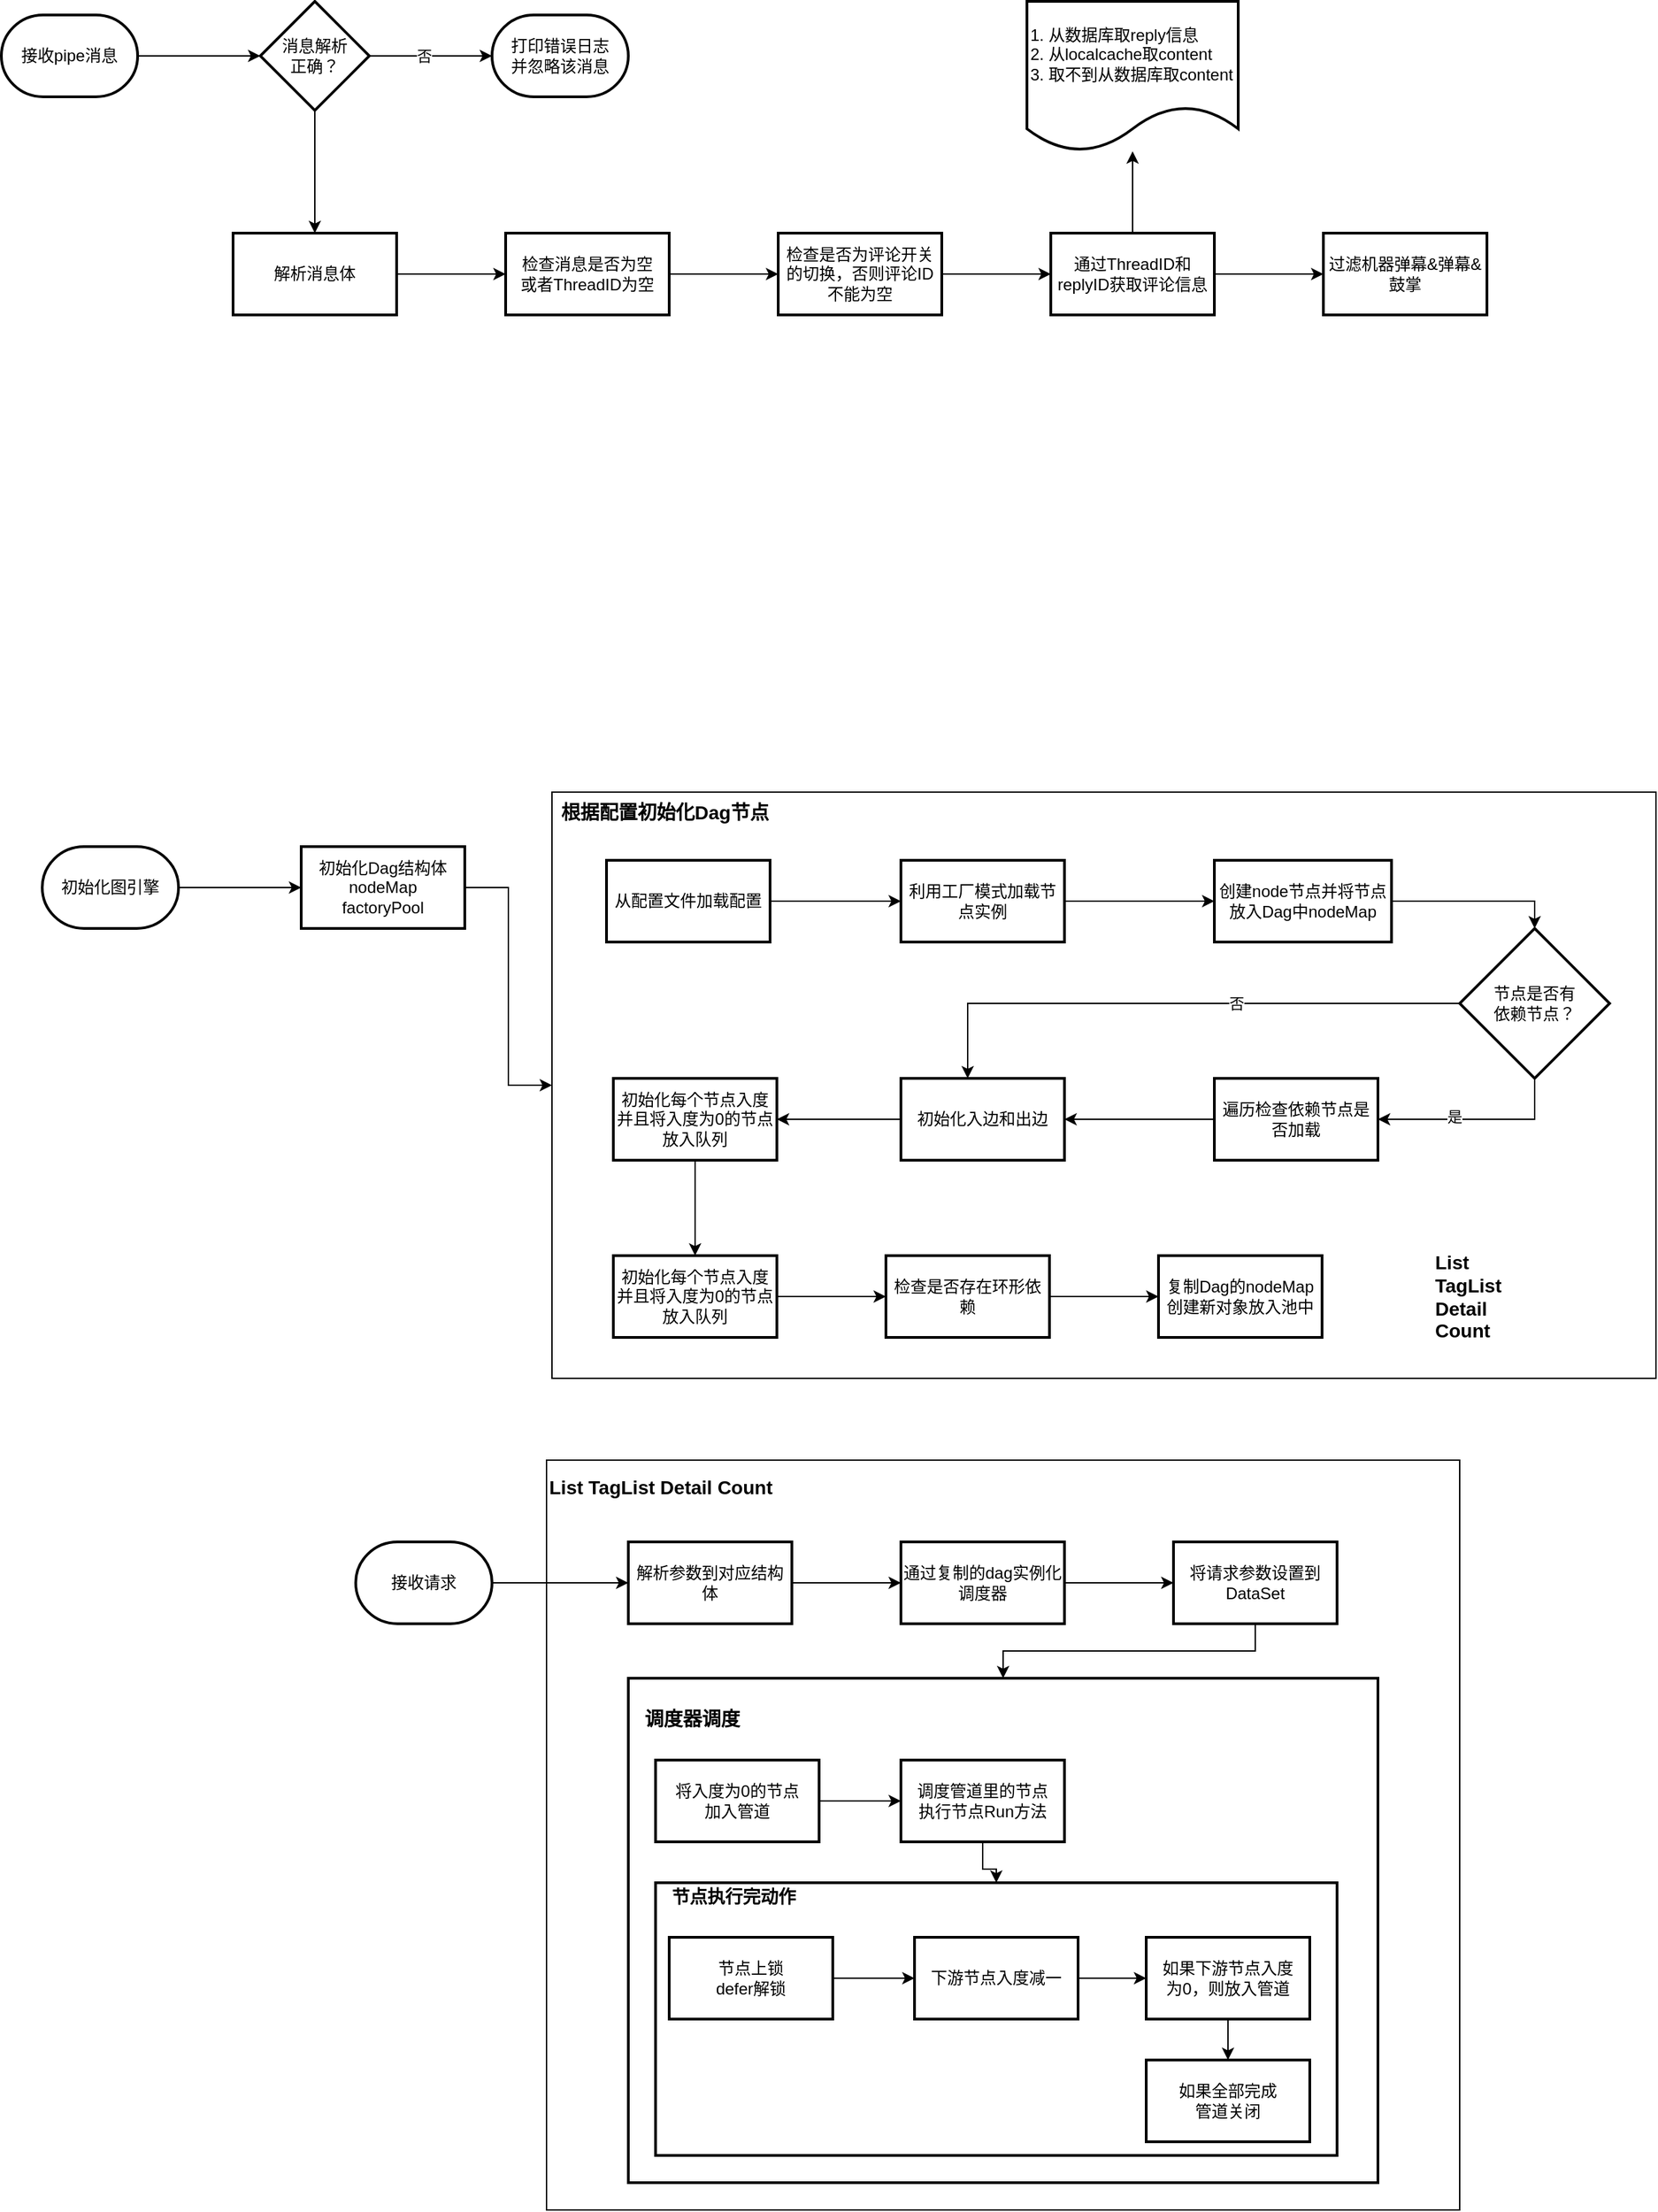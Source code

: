 <mxfile version="24.7.17">
  <diagram id="C5RBs43oDa-KdzZeNtuy" name="Page-1">
    <mxGraphModel dx="1434" dy="785" grid="1" gridSize="10" guides="1" tooltips="1" connect="1" arrows="1" fold="1" page="1" pageScale="1" pageWidth="827" pageHeight="1169" math="0" shadow="0">
      <root>
        <mxCell id="WIyWlLk6GJQsqaUBKTNV-0" />
        <mxCell id="WIyWlLk6GJQsqaUBKTNV-1" parent="WIyWlLk6GJQsqaUBKTNV-0" />
        <mxCell id="kvK9KXzb72CvA0Q4s42s-1" value="" style="rounded=0;whiteSpace=wrap;html=1;" parent="WIyWlLk6GJQsqaUBKTNV-1" vertex="1">
          <mxGeometry x="414" y="830" width="810" height="430" as="geometry" />
        </mxCell>
        <mxCell id="QK830ulVyf5u-iRMBfYN-1" value="" style="edgeStyle=orthogonalEdgeStyle;rounded=0;orthogonalLoop=1;jettySize=auto;html=1;" parent="WIyWlLk6GJQsqaUBKTNV-1" source="QK830ulVyf5u-iRMBfYN-2" target="QK830ulVyf5u-iRMBfYN-4" edge="1">
          <mxGeometry relative="1" as="geometry" />
        </mxCell>
        <mxCell id="QK830ulVyf5u-iRMBfYN-2" value="接收pipe消息" style="strokeWidth=2;html=1;shape=mxgraph.flowchart.terminator;whiteSpace=wrap;" parent="WIyWlLk6GJQsqaUBKTNV-1" vertex="1">
          <mxGeometry x="10" y="260" width="100" height="60" as="geometry" />
        </mxCell>
        <mxCell id="QK830ulVyf5u-iRMBfYN-3" value="" style="edgeStyle=orthogonalEdgeStyle;rounded=0;orthogonalLoop=1;jettySize=auto;html=1;" parent="WIyWlLk6GJQsqaUBKTNV-1" source="QK830ulVyf5u-iRMBfYN-4" target="QK830ulVyf5u-iRMBfYN-9" edge="1">
          <mxGeometry relative="1" as="geometry" />
        </mxCell>
        <mxCell id="QK830ulVyf5u-iRMBfYN-4" value="消息解析&lt;div&gt;正确？&lt;/div&gt;" style="rhombus;whiteSpace=wrap;html=1;strokeWidth=2;" parent="WIyWlLk6GJQsqaUBKTNV-1" vertex="1">
          <mxGeometry x="200" y="250" width="80" height="80" as="geometry" />
        </mxCell>
        <mxCell id="QK830ulVyf5u-iRMBfYN-5" value="打印错误日志&lt;div&gt;并忽略该消息&lt;/div&gt;" style="strokeWidth=2;html=1;shape=mxgraph.flowchart.terminator;whiteSpace=wrap;" parent="WIyWlLk6GJQsqaUBKTNV-1" vertex="1">
          <mxGeometry x="370" y="260" width="100" height="60" as="geometry" />
        </mxCell>
        <mxCell id="QK830ulVyf5u-iRMBfYN-6" style="edgeStyle=orthogonalEdgeStyle;rounded=0;orthogonalLoop=1;jettySize=auto;html=1;entryX=0;entryY=0.5;entryDx=0;entryDy=0;entryPerimeter=0;" parent="WIyWlLk6GJQsqaUBKTNV-1" source="QK830ulVyf5u-iRMBfYN-4" target="QK830ulVyf5u-iRMBfYN-5" edge="1">
          <mxGeometry relative="1" as="geometry" />
        </mxCell>
        <mxCell id="QK830ulVyf5u-iRMBfYN-7" value="否" style="edgeLabel;html=1;align=center;verticalAlign=middle;resizable=0;points=[];" parent="QK830ulVyf5u-iRMBfYN-6" vertex="1" connectable="0">
          <mxGeometry x="-0.387" y="-1" relative="1" as="geometry">
            <mxPoint x="12" y="-1" as="offset" />
          </mxGeometry>
        </mxCell>
        <mxCell id="QK830ulVyf5u-iRMBfYN-8" value="" style="edgeStyle=orthogonalEdgeStyle;rounded=0;orthogonalLoop=1;jettySize=auto;html=1;" parent="WIyWlLk6GJQsqaUBKTNV-1" source="QK830ulVyf5u-iRMBfYN-9" target="QK830ulVyf5u-iRMBfYN-11" edge="1">
          <mxGeometry relative="1" as="geometry" />
        </mxCell>
        <mxCell id="QK830ulVyf5u-iRMBfYN-9" value="解析消息体" style="whiteSpace=wrap;html=1;strokeWidth=2;" parent="WIyWlLk6GJQsqaUBKTNV-1" vertex="1">
          <mxGeometry x="180" y="420" width="120" height="60" as="geometry" />
        </mxCell>
        <mxCell id="QK830ulVyf5u-iRMBfYN-10" value="" style="edgeStyle=orthogonalEdgeStyle;rounded=0;orthogonalLoop=1;jettySize=auto;html=1;" parent="WIyWlLk6GJQsqaUBKTNV-1" source="QK830ulVyf5u-iRMBfYN-11" target="QK830ulVyf5u-iRMBfYN-13" edge="1">
          <mxGeometry relative="1" as="geometry" />
        </mxCell>
        <mxCell id="QK830ulVyf5u-iRMBfYN-11" value="检查消息是否为空&lt;div&gt;或者ThreadID为空&lt;/div&gt;" style="whiteSpace=wrap;html=1;strokeWidth=2;" parent="WIyWlLk6GJQsqaUBKTNV-1" vertex="1">
          <mxGeometry x="380" y="420" width="120" height="60" as="geometry" />
        </mxCell>
        <mxCell id="QK830ulVyf5u-iRMBfYN-12" value="" style="edgeStyle=orthogonalEdgeStyle;rounded=0;orthogonalLoop=1;jettySize=auto;html=1;" parent="WIyWlLk6GJQsqaUBKTNV-1" source="QK830ulVyf5u-iRMBfYN-13" target="QK830ulVyf5u-iRMBfYN-16" edge="1">
          <mxGeometry relative="1" as="geometry" />
        </mxCell>
        <mxCell id="QK830ulVyf5u-iRMBfYN-13" value="检查是否为评论开关的切换，否则评论ID不能为空" style="whiteSpace=wrap;html=1;strokeWidth=2;" parent="WIyWlLk6GJQsqaUBKTNV-1" vertex="1">
          <mxGeometry x="580" y="420" width="120" height="60" as="geometry" />
        </mxCell>
        <mxCell id="QK830ulVyf5u-iRMBfYN-14" value="" style="edgeStyle=orthogonalEdgeStyle;rounded=0;orthogonalLoop=1;jettySize=auto;html=1;" parent="WIyWlLk6GJQsqaUBKTNV-1" source="QK830ulVyf5u-iRMBfYN-16" target="QK830ulVyf5u-iRMBfYN-17" edge="1">
          <mxGeometry relative="1" as="geometry" />
        </mxCell>
        <mxCell id="QK830ulVyf5u-iRMBfYN-15" value="" style="edgeStyle=orthogonalEdgeStyle;rounded=0;orthogonalLoop=1;jettySize=auto;html=1;" parent="WIyWlLk6GJQsqaUBKTNV-1" source="QK830ulVyf5u-iRMBfYN-16" target="QK830ulVyf5u-iRMBfYN-18" edge="1">
          <mxGeometry relative="1" as="geometry" />
        </mxCell>
        <mxCell id="QK830ulVyf5u-iRMBfYN-16" value="通过ThreadID和replyID获取评论信息" style="whiteSpace=wrap;html=1;strokeWidth=2;" parent="WIyWlLk6GJQsqaUBKTNV-1" vertex="1">
          <mxGeometry x="780" y="420" width="120" height="60" as="geometry" />
        </mxCell>
        <mxCell id="QK830ulVyf5u-iRMBfYN-17" value="1. 从数据库取reply信息&lt;div&gt;2. 从localcache取content&lt;/div&gt;&lt;div&gt;3. 取不到从数据库取content&lt;/div&gt;" style="shape=document;whiteSpace=wrap;html=1;boundedLbl=1;strokeWidth=2;align=left;" parent="WIyWlLk6GJQsqaUBKTNV-1" vertex="1">
          <mxGeometry x="762.5" y="250" width="155" height="110" as="geometry" />
        </mxCell>
        <mxCell id="QK830ulVyf5u-iRMBfYN-18" value="过滤机器弹幕&amp;amp;弹幕&amp;amp;鼓掌" style="whiteSpace=wrap;html=1;strokeWidth=2;" parent="WIyWlLk6GJQsqaUBKTNV-1" vertex="1">
          <mxGeometry x="980" y="420" width="120" height="60" as="geometry" />
        </mxCell>
        <mxCell id="QK830ulVyf5u-iRMBfYN-19" value="" style="edgeStyle=orthogonalEdgeStyle;rounded=0;orthogonalLoop=1;jettySize=auto;html=1;" parent="WIyWlLk6GJQsqaUBKTNV-1" source="QK830ulVyf5u-iRMBfYN-20" target="QK830ulVyf5u-iRMBfYN-27" edge="1">
          <mxGeometry relative="1" as="geometry">
            <mxPoint x="230" y="900" as="targetPoint" />
          </mxGeometry>
        </mxCell>
        <mxCell id="QK830ulVyf5u-iRMBfYN-20" value="初始化图引擎" style="strokeWidth=2;html=1;shape=mxgraph.flowchart.terminator;whiteSpace=wrap;" parent="WIyWlLk6GJQsqaUBKTNV-1" vertex="1">
          <mxGeometry x="40" y="870" width="100" height="60" as="geometry" />
        </mxCell>
        <mxCell id="QK830ulVyf5u-iRMBfYN-26" value="" style="edgeStyle=orthogonalEdgeStyle;rounded=0;orthogonalLoop=1;jettySize=auto;html=1;" parent="WIyWlLk6GJQsqaUBKTNV-1" source="QK830ulVyf5u-iRMBfYN-27" target="kvK9KXzb72CvA0Q4s42s-1" edge="1">
          <mxGeometry relative="1" as="geometry">
            <mxPoint x="430" y="900" as="targetPoint" />
          </mxGeometry>
        </mxCell>
        <mxCell id="QK830ulVyf5u-iRMBfYN-27" value="初始化Dag结构体&lt;div&gt;nodeMap&lt;/div&gt;&lt;div&gt;factoryPool&lt;/div&gt;" style="whiteSpace=wrap;html=1;strokeWidth=2;" parent="WIyWlLk6GJQsqaUBKTNV-1" vertex="1">
          <mxGeometry x="230" y="870" width="120" height="60" as="geometry" />
        </mxCell>
        <mxCell id="QK830ulVyf5u-iRMBfYN-30" value="" style="edgeStyle=orthogonalEdgeStyle;rounded=0;orthogonalLoop=1;jettySize=auto;html=1;" parent="WIyWlLk6GJQsqaUBKTNV-1" source="QK830ulVyf5u-iRMBfYN-31" target="QK830ulVyf5u-iRMBfYN-34" edge="1">
          <mxGeometry relative="1" as="geometry" />
        </mxCell>
        <mxCell id="QK830ulVyf5u-iRMBfYN-31" value="从配置文件加载配置" style="whiteSpace=wrap;html=1;strokeWidth=2;" parent="WIyWlLk6GJQsqaUBKTNV-1" vertex="1">
          <mxGeometry x="454" y="880" width="120" height="60" as="geometry" />
        </mxCell>
        <mxCell id="QK830ulVyf5u-iRMBfYN-33" value="" style="edgeStyle=orthogonalEdgeStyle;rounded=0;orthogonalLoop=1;jettySize=auto;html=1;" parent="WIyWlLk6GJQsqaUBKTNV-1" source="QK830ulVyf5u-iRMBfYN-34" target="QK830ulVyf5u-iRMBfYN-36" edge="1">
          <mxGeometry relative="1" as="geometry" />
        </mxCell>
        <mxCell id="QK830ulVyf5u-iRMBfYN-34" value="利用工厂模式加载节点实例" style="whiteSpace=wrap;html=1;strokeWidth=2;" parent="WIyWlLk6GJQsqaUBKTNV-1" vertex="1">
          <mxGeometry x="670" y="880" width="120" height="60" as="geometry" />
        </mxCell>
        <mxCell id="kvK9KXzb72CvA0Q4s42s-4" value="" style="edgeStyle=orthogonalEdgeStyle;rounded=0;orthogonalLoop=1;jettySize=auto;html=1;entryX=0.5;entryY=0;entryDx=0;entryDy=0;" parent="WIyWlLk6GJQsqaUBKTNV-1" source="QK830ulVyf5u-iRMBfYN-36" target="kvK9KXzb72CvA0Q4s42s-5" edge="1">
          <mxGeometry relative="1" as="geometry">
            <mxPoint x="1064" y="910" as="targetPoint" />
          </mxGeometry>
        </mxCell>
        <mxCell id="QK830ulVyf5u-iRMBfYN-36" value="创建node节点并将节点放入Dag中nodeMap" style="whiteSpace=wrap;html=1;strokeWidth=2;" parent="WIyWlLk6GJQsqaUBKTNV-1" vertex="1">
          <mxGeometry x="900" y="880" width="130" height="60" as="geometry" />
        </mxCell>
        <mxCell id="kvK9KXzb72CvA0Q4s42s-2" value="根据配置初始化Dag节点" style="text;html=1;align=center;verticalAlign=middle;whiteSpace=wrap;rounded=0;fontSize=14;fontStyle=1" parent="WIyWlLk6GJQsqaUBKTNV-1" vertex="1">
          <mxGeometry x="414" y="830" width="166" height="30" as="geometry" />
        </mxCell>
        <mxCell id="kvK9KXzb72CvA0Q4s42s-8" value="" style="edgeStyle=orthogonalEdgeStyle;rounded=0;orthogonalLoop=1;jettySize=auto;html=1;exitX=0.5;exitY=1;exitDx=0;exitDy=0;" parent="WIyWlLk6GJQsqaUBKTNV-1" source="kvK9KXzb72CvA0Q4s42s-5" target="kvK9KXzb72CvA0Q4s42s-9" edge="1">
          <mxGeometry relative="1" as="geometry">
            <mxPoint x="980" y="970" as="targetPoint" />
          </mxGeometry>
        </mxCell>
        <mxCell id="kvK9KXzb72CvA0Q4s42s-11" value="是" style="edgeLabel;html=1;align=center;verticalAlign=middle;resizable=0;points=[];" parent="kvK9KXzb72CvA0Q4s42s-8" vertex="1" connectable="0">
          <mxGeometry x="0.227" y="-2" relative="1" as="geometry">
            <mxPoint as="offset" />
          </mxGeometry>
        </mxCell>
        <mxCell id="kvK9KXzb72CvA0Q4s42s-15" value="否" style="edgeStyle=orthogonalEdgeStyle;rounded=0;orthogonalLoop=1;jettySize=auto;html=1;exitX=0;exitY=0.5;exitDx=0;exitDy=0;" parent="WIyWlLk6GJQsqaUBKTNV-1" source="kvK9KXzb72CvA0Q4s42s-5" target="kvK9KXzb72CvA0Q4s42s-12" edge="1">
          <mxGeometry x="-0.212" relative="1" as="geometry">
            <Array as="points">
              <mxPoint x="719" y="985" />
            </Array>
            <mxPoint as="offset" />
          </mxGeometry>
        </mxCell>
        <mxCell id="kvK9KXzb72CvA0Q4s42s-5" value="节点是否有&lt;div&gt;依赖节点？&lt;/div&gt;" style="rhombus;whiteSpace=wrap;html=1;strokeWidth=2;" parent="WIyWlLk6GJQsqaUBKTNV-1" vertex="1">
          <mxGeometry x="1080" y="930" width="110" height="110" as="geometry" />
        </mxCell>
        <mxCell id="kvK9KXzb72CvA0Q4s42s-13" value="" style="edgeStyle=orthogonalEdgeStyle;rounded=0;orthogonalLoop=1;jettySize=auto;html=1;" parent="WIyWlLk6GJQsqaUBKTNV-1" source="kvK9KXzb72CvA0Q4s42s-9" target="kvK9KXzb72CvA0Q4s42s-12" edge="1">
          <mxGeometry relative="1" as="geometry" />
        </mxCell>
        <mxCell id="kvK9KXzb72CvA0Q4s42s-9" value="遍历检查依赖节点是否加载" style="whiteSpace=wrap;html=1;strokeWidth=2;" parent="WIyWlLk6GJQsqaUBKTNV-1" vertex="1">
          <mxGeometry x="900" y="1040" width="120" height="60" as="geometry" />
        </mxCell>
        <mxCell id="kvK9KXzb72CvA0Q4s42s-17" value="" style="edgeStyle=orthogonalEdgeStyle;rounded=0;orthogonalLoop=1;jettySize=auto;html=1;" parent="WIyWlLk6GJQsqaUBKTNV-1" source="kvK9KXzb72CvA0Q4s42s-12" target="kvK9KXzb72CvA0Q4s42s-16" edge="1">
          <mxGeometry relative="1" as="geometry" />
        </mxCell>
        <mxCell id="kvK9KXzb72CvA0Q4s42s-12" value="初始化入边和出边" style="whiteSpace=wrap;html=1;strokeWidth=2;" parent="WIyWlLk6GJQsqaUBKTNV-1" vertex="1">
          <mxGeometry x="670" y="1040" width="120" height="60" as="geometry" />
        </mxCell>
        <mxCell id="kvK9KXzb72CvA0Q4s42s-19" value="" style="edgeStyle=orthogonalEdgeStyle;rounded=0;orthogonalLoop=1;jettySize=auto;html=1;" parent="WIyWlLk6GJQsqaUBKTNV-1" source="kvK9KXzb72CvA0Q4s42s-16" target="kvK9KXzb72CvA0Q4s42s-18" edge="1">
          <mxGeometry relative="1" as="geometry" />
        </mxCell>
        <mxCell id="kvK9KXzb72CvA0Q4s42s-16" value="初始化每个节点入度&lt;div&gt;并且将入度为0的节点放入队列&lt;/div&gt;" style="whiteSpace=wrap;html=1;strokeWidth=2;" parent="WIyWlLk6GJQsqaUBKTNV-1" vertex="1">
          <mxGeometry x="459" y="1040" width="120" height="60" as="geometry" />
        </mxCell>
        <mxCell id="kvK9KXzb72CvA0Q4s42s-21" value="" style="edgeStyle=orthogonalEdgeStyle;rounded=0;orthogonalLoop=1;jettySize=auto;html=1;" parent="WIyWlLk6GJQsqaUBKTNV-1" source="kvK9KXzb72CvA0Q4s42s-18" target="kvK9KXzb72CvA0Q4s42s-20" edge="1">
          <mxGeometry relative="1" as="geometry" />
        </mxCell>
        <mxCell id="kvK9KXzb72CvA0Q4s42s-18" value="初始化每个节点入度&lt;div&gt;并且将入度为0的节点放入队列&lt;/div&gt;" style="whiteSpace=wrap;html=1;strokeWidth=2;" parent="WIyWlLk6GJQsqaUBKTNV-1" vertex="1">
          <mxGeometry x="459" y="1170" width="120" height="60" as="geometry" />
        </mxCell>
        <mxCell id="kvK9KXzb72CvA0Q4s42s-23" value="" style="edgeStyle=orthogonalEdgeStyle;rounded=0;orthogonalLoop=1;jettySize=auto;html=1;" parent="WIyWlLk6GJQsqaUBKTNV-1" source="kvK9KXzb72CvA0Q4s42s-20" target="kvK9KXzb72CvA0Q4s42s-22" edge="1">
          <mxGeometry relative="1" as="geometry" />
        </mxCell>
        <mxCell id="kvK9KXzb72CvA0Q4s42s-20" value="检查是否存在环形依赖" style="whiteSpace=wrap;html=1;strokeWidth=2;" parent="WIyWlLk6GJQsqaUBKTNV-1" vertex="1">
          <mxGeometry x="659" y="1170" width="120" height="60" as="geometry" />
        </mxCell>
        <mxCell id="kvK9KXzb72CvA0Q4s42s-22" value="复制Dag的nodeMap创建新对象放入池中" style="whiteSpace=wrap;html=1;strokeWidth=2;" parent="WIyWlLk6GJQsqaUBKTNV-1" vertex="1">
          <mxGeometry x="859" y="1170" width="120" height="60" as="geometry" />
        </mxCell>
        <mxCell id="kvK9KXzb72CvA0Q4s42s-24" value="List&lt;div style=&quot;font-size: 14px;&quot;&gt;TagList&lt;/div&gt;&lt;div style=&quot;font-size: 14px;&quot;&gt;Detail&lt;/div&gt;&lt;div style=&quot;font-size: 14px;&quot;&gt;Count&lt;/div&gt;" style="text;html=1;align=left;verticalAlign=middle;whiteSpace=wrap;rounded=0;fontStyle=1;fontSize=14;" parent="WIyWlLk6GJQsqaUBKTNV-1" vertex="1">
          <mxGeometry x="1060" y="1169" width="70" height="61" as="geometry" />
        </mxCell>
        <mxCell id="HPqICtsYwF2cTftWnF9E-0" value="" style="rounded=0;whiteSpace=wrap;html=1;" vertex="1" parent="WIyWlLk6GJQsqaUBKTNV-1">
          <mxGeometry x="410" y="1320" width="670" height="550" as="geometry" />
        </mxCell>
        <mxCell id="HPqICtsYwF2cTftWnF9E-1" value="List&amp;nbsp;&lt;span style=&quot;background-color: initial;&quot;&gt;TagList&amp;nbsp;&lt;/span&gt;&lt;span style=&quot;background-color: initial;&quot;&gt;Detail&amp;nbsp;&lt;/span&gt;&lt;span style=&quot;background-color: initial;&quot;&gt;Count&lt;/span&gt;" style="text;html=1;align=left;verticalAlign=middle;whiteSpace=wrap;rounded=0;fontStyle=1;fontSize=14;" vertex="1" parent="WIyWlLk6GJQsqaUBKTNV-1">
          <mxGeometry x="410" y="1320" width="190" height="40" as="geometry" />
        </mxCell>
        <mxCell id="HPqICtsYwF2cTftWnF9E-3" value="" style="edgeStyle=orthogonalEdgeStyle;rounded=0;orthogonalLoop=1;jettySize=auto;html=1;" edge="1" parent="WIyWlLk6GJQsqaUBKTNV-1" source="HPqICtsYwF2cTftWnF9E-2" target="HPqICtsYwF2cTftWnF9E-4">
          <mxGeometry relative="1" as="geometry" />
        </mxCell>
        <mxCell id="HPqICtsYwF2cTftWnF9E-2" value="接收请求" style="strokeWidth=2;html=1;shape=mxgraph.flowchart.terminator;whiteSpace=wrap;" vertex="1" parent="WIyWlLk6GJQsqaUBKTNV-1">
          <mxGeometry x="270" y="1380" width="100" height="60" as="geometry" />
        </mxCell>
        <mxCell id="HPqICtsYwF2cTftWnF9E-6" value="" style="edgeStyle=orthogonalEdgeStyle;rounded=0;orthogonalLoop=1;jettySize=auto;html=1;" edge="1" parent="WIyWlLk6GJQsqaUBKTNV-1" source="HPqICtsYwF2cTftWnF9E-4" target="HPqICtsYwF2cTftWnF9E-5">
          <mxGeometry relative="1" as="geometry" />
        </mxCell>
        <mxCell id="HPqICtsYwF2cTftWnF9E-4" value="解析参数到对应结构体" style="whiteSpace=wrap;html=1;strokeWidth=2;" vertex="1" parent="WIyWlLk6GJQsqaUBKTNV-1">
          <mxGeometry x="470" y="1380" width="120" height="60" as="geometry" />
        </mxCell>
        <mxCell id="HPqICtsYwF2cTftWnF9E-8" value="" style="edgeStyle=orthogonalEdgeStyle;rounded=0;orthogonalLoop=1;jettySize=auto;html=1;" edge="1" parent="WIyWlLk6GJQsqaUBKTNV-1" source="HPqICtsYwF2cTftWnF9E-5" target="HPqICtsYwF2cTftWnF9E-7">
          <mxGeometry relative="1" as="geometry" />
        </mxCell>
        <mxCell id="HPqICtsYwF2cTftWnF9E-5" value="通过复制的dag实例化调度器" style="whiteSpace=wrap;html=1;strokeWidth=2;" vertex="1" parent="WIyWlLk6GJQsqaUBKTNV-1">
          <mxGeometry x="670" y="1380" width="120" height="60" as="geometry" />
        </mxCell>
        <mxCell id="HPqICtsYwF2cTftWnF9E-10" value="" style="edgeStyle=orthogonalEdgeStyle;rounded=0;orthogonalLoop=1;jettySize=auto;html=1;" edge="1" parent="WIyWlLk6GJQsqaUBKTNV-1" source="HPqICtsYwF2cTftWnF9E-7" target="HPqICtsYwF2cTftWnF9E-11">
          <mxGeometry relative="1" as="geometry">
            <mxPoint x="1070" y="1410" as="targetPoint" />
          </mxGeometry>
        </mxCell>
        <mxCell id="HPqICtsYwF2cTftWnF9E-7" value="将请求参数设置到DataSet" style="whiteSpace=wrap;html=1;strokeWidth=2;" vertex="1" parent="WIyWlLk6GJQsqaUBKTNV-1">
          <mxGeometry x="870" y="1380" width="120" height="60" as="geometry" />
        </mxCell>
        <mxCell id="HPqICtsYwF2cTftWnF9E-11" value="" style="whiteSpace=wrap;html=1;strokeWidth=2;" vertex="1" parent="WIyWlLk6GJQsqaUBKTNV-1">
          <mxGeometry x="470" y="1480" width="550" height="370" as="geometry" />
        </mxCell>
        <mxCell id="HPqICtsYwF2cTftWnF9E-12" value="调度器调度" style="text;html=1;align=left;verticalAlign=middle;whiteSpace=wrap;rounded=0;fontStyle=1;fontSize=14;" vertex="1" parent="WIyWlLk6GJQsqaUBKTNV-1">
          <mxGeometry x="480" y="1490" width="190" height="40" as="geometry" />
        </mxCell>
        <mxCell id="HPqICtsYwF2cTftWnF9E-17" value="" style="edgeStyle=orthogonalEdgeStyle;rounded=0;orthogonalLoop=1;jettySize=auto;html=1;" edge="1" parent="WIyWlLk6GJQsqaUBKTNV-1" source="HPqICtsYwF2cTftWnF9E-13" target="HPqICtsYwF2cTftWnF9E-16">
          <mxGeometry relative="1" as="geometry" />
        </mxCell>
        <mxCell id="HPqICtsYwF2cTftWnF9E-13" value="将入度为0的节点&lt;div&gt;加入管道&lt;/div&gt;" style="whiteSpace=wrap;html=1;strokeWidth=2;" vertex="1" parent="WIyWlLk6GJQsqaUBKTNV-1">
          <mxGeometry x="490" y="1540" width="120" height="60" as="geometry" />
        </mxCell>
        <mxCell id="HPqICtsYwF2cTftWnF9E-19" value="" style="edgeStyle=orthogonalEdgeStyle;rounded=0;orthogonalLoop=1;jettySize=auto;html=1;" edge="1" parent="WIyWlLk6GJQsqaUBKTNV-1" source="HPqICtsYwF2cTftWnF9E-16" target="HPqICtsYwF2cTftWnF9E-18">
          <mxGeometry relative="1" as="geometry" />
        </mxCell>
        <mxCell id="HPqICtsYwF2cTftWnF9E-16" value="调度管道里的节点&lt;div&gt;执行节点Run方法&lt;/div&gt;" style="whiteSpace=wrap;html=1;strokeWidth=2;" vertex="1" parent="WIyWlLk6GJQsqaUBKTNV-1">
          <mxGeometry x="670" y="1540" width="120" height="60" as="geometry" />
        </mxCell>
        <mxCell id="HPqICtsYwF2cTftWnF9E-18" value="" style="whiteSpace=wrap;html=1;strokeWidth=2;" vertex="1" parent="WIyWlLk6GJQsqaUBKTNV-1">
          <mxGeometry x="490" y="1630" width="500" height="200" as="geometry" />
        </mxCell>
        <mxCell id="HPqICtsYwF2cTftWnF9E-20" value="&lt;span style=&quot;font-size: 13px;&quot;&gt;节点执行完动作&lt;/span&gt;" style="text;html=1;align=left;verticalAlign=middle;whiteSpace=wrap;rounded=0;fontStyle=1;fontSize=14;" vertex="1" parent="WIyWlLk6GJQsqaUBKTNV-1">
          <mxGeometry x="500" y="1620" width="190" height="40" as="geometry" />
        </mxCell>
        <mxCell id="HPqICtsYwF2cTftWnF9E-23" value="" style="edgeStyle=orthogonalEdgeStyle;rounded=0;orthogonalLoop=1;jettySize=auto;html=1;" edge="1" parent="WIyWlLk6GJQsqaUBKTNV-1" source="HPqICtsYwF2cTftWnF9E-21" target="HPqICtsYwF2cTftWnF9E-22">
          <mxGeometry relative="1" as="geometry" />
        </mxCell>
        <mxCell id="HPqICtsYwF2cTftWnF9E-21" value="节点上锁&lt;div&gt;defer解锁&lt;/div&gt;" style="whiteSpace=wrap;html=1;strokeWidth=2;" vertex="1" parent="WIyWlLk6GJQsqaUBKTNV-1">
          <mxGeometry x="500" y="1670" width="120" height="60" as="geometry" />
        </mxCell>
        <mxCell id="HPqICtsYwF2cTftWnF9E-25" value="" style="edgeStyle=orthogonalEdgeStyle;rounded=0;orthogonalLoop=1;jettySize=auto;html=1;" edge="1" parent="WIyWlLk6GJQsqaUBKTNV-1" source="HPqICtsYwF2cTftWnF9E-22" target="HPqICtsYwF2cTftWnF9E-24">
          <mxGeometry relative="1" as="geometry" />
        </mxCell>
        <mxCell id="HPqICtsYwF2cTftWnF9E-22" value="下游节点入度减一" style="whiteSpace=wrap;html=1;strokeWidth=2;" vertex="1" parent="WIyWlLk6GJQsqaUBKTNV-1">
          <mxGeometry x="680" y="1670" width="120" height="60" as="geometry" />
        </mxCell>
        <mxCell id="HPqICtsYwF2cTftWnF9E-27" value="" style="edgeStyle=orthogonalEdgeStyle;rounded=0;orthogonalLoop=1;jettySize=auto;html=1;" edge="1" parent="WIyWlLk6GJQsqaUBKTNV-1" source="HPqICtsYwF2cTftWnF9E-24" target="HPqICtsYwF2cTftWnF9E-26">
          <mxGeometry relative="1" as="geometry" />
        </mxCell>
        <mxCell id="HPqICtsYwF2cTftWnF9E-24" value="如果下游节点入度&lt;div&gt;为0，则放入管道&lt;/div&gt;" style="whiteSpace=wrap;html=1;strokeWidth=2;" vertex="1" parent="WIyWlLk6GJQsqaUBKTNV-1">
          <mxGeometry x="850" y="1670" width="120" height="60" as="geometry" />
        </mxCell>
        <mxCell id="HPqICtsYwF2cTftWnF9E-26" value="如果全部完成&lt;div&gt;管道关闭&lt;/div&gt;" style="whiteSpace=wrap;html=1;strokeWidth=2;" vertex="1" parent="WIyWlLk6GJQsqaUBKTNV-1">
          <mxGeometry x="850" y="1760" width="120" height="60" as="geometry" />
        </mxCell>
      </root>
    </mxGraphModel>
  </diagram>
</mxfile>

